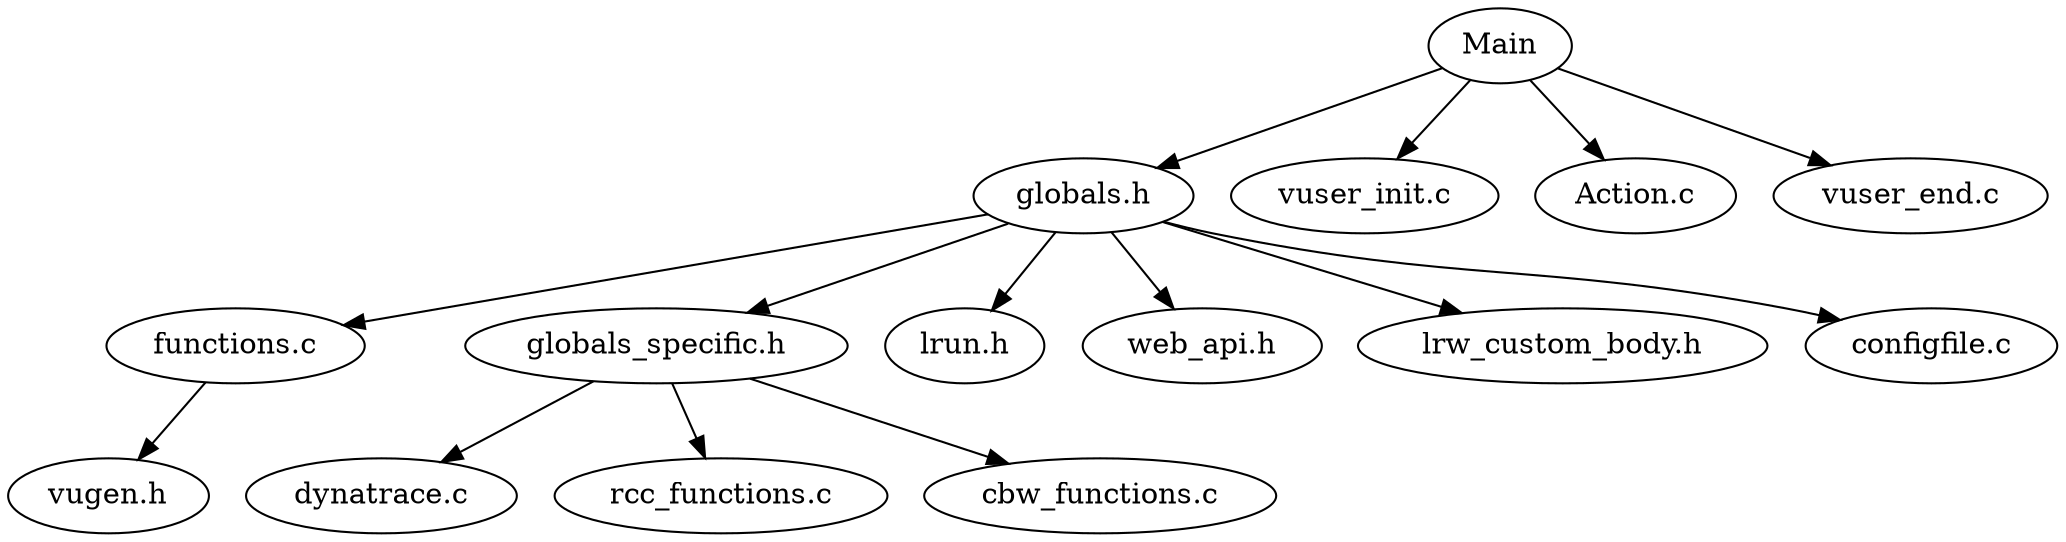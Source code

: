 digraph G {
		rankdir = TB
/*
		size="40,40";
		ratio=fill;
		node [fontname=Arial,fontsize=20];
		edge [fontname=Arial,fontsize=16];
*/
    
  _Main [label="Main"];
  _functions_c [label="functions.c"];
  _globals_h [label="globals.h"];
  _globals_specific_h [label="globals_specific.h"];
  _Main -> _globals_h [];
  _vuser_init_c [label="vuser_init.c"];
  _Main -> _vuser_init_c [];
  _Action_c [label="Action.c"];
  _Main -> _Action_c [];
  _vuser_end_c [label="vuser_end.c"];
  _Main -> _vuser_end_c [];
  _vugen_h [label="vugen.h"];
  _functions_c -> _vugen_h [];
  _lrun_h [label="lrun.h"];
  _globals_h -> _lrun_h [];
  _web_api_h [label="web_api.h"];
  _globals_h -> _web_api_h [];
  _lrw_custom_body_h [label="lrw_custom_body.h"];
  _globals_h -> _lrw_custom_body_h [];
  _globals_h -> _functions_c [];
  _configfile_c [label="configfile.c"];
  _globals_h -> _configfile_c [];
  _globals_h -> _globals_specific_h [];
  _dynatrace_c [label="dynatrace.c"];
  _globals_specific_h -> _dynatrace_c [];
  _rcc_functions_c [label="rcc_functions.c"];
  _globals_specific_h -> _rcc_functions_c [];
  _cbw_functions_c [label="cbw_functions.c"];
  _globals_specific_h -> _cbw_functions_c [];
}
